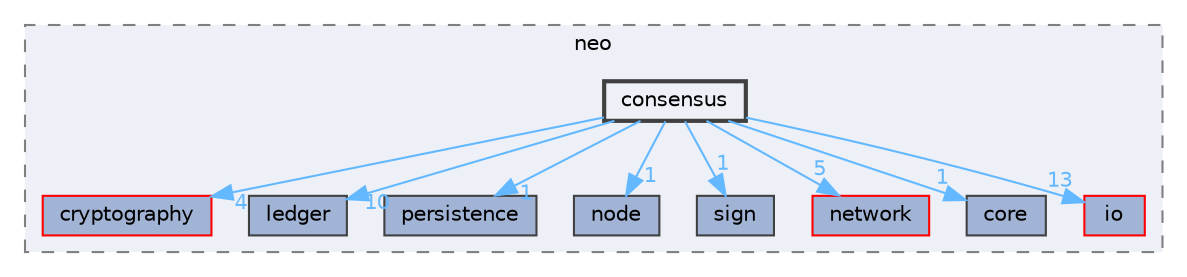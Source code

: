 digraph "include/neo/consensus"
{
 // LATEX_PDF_SIZE
  bgcolor="transparent";
  edge [fontname=Helvetica,fontsize=10,labelfontname=Helvetica,labelfontsize=10];
  node [fontname=Helvetica,fontsize=10,shape=box,height=0.2,width=0.4];
  compound=true
  subgraph clusterdir_8edea8149d7e00842ba8fdc4f4695c6b {
    graph [ bgcolor="#edf0f7", pencolor="grey50", label="neo", fontname=Helvetica,fontsize=10 style="filled,dashed", URL="dir_8edea8149d7e00842ba8fdc4f4695c6b.html",tooltip=""]
  dir_13a601a931e8adce0785ba6498e440f3 [label="cryptography", fillcolor="#a2b4d6", color="red", style="filled", URL="dir_13a601a931e8adce0785ba6498e440f3.html",tooltip=""];
  dir_265785174721d141513467cd49f63251 [label="ledger", fillcolor="#a2b4d6", color="grey25", style="filled", URL="dir_265785174721d141513467cd49f63251.html",tooltip=""];
  dir_37d8e5daf0ea5fe7c879fdd1c39eb55f [label="persistence", fillcolor="#a2b4d6", color="grey25", style="filled", URL="dir_37d8e5daf0ea5fe7c879fdd1c39eb55f.html",tooltip=""];
  dir_6040a20259bcd1eadf9922f62828b8b8 [label="node", fillcolor="#a2b4d6", color="grey25", style="filled", URL="dir_6040a20259bcd1eadf9922f62828b8b8.html",tooltip=""];
  dir_649efbb0da7b963c067db656448dcfaf [label="sign", fillcolor="#a2b4d6", color="grey25", style="filled", URL="dir_649efbb0da7b963c067db656448dcfaf.html",tooltip=""];
  dir_70f7bc972b7ef8396e0400925c4092c0 [label="network", fillcolor="#a2b4d6", color="red", style="filled", URL="dir_70f7bc972b7ef8396e0400925c4092c0.html",tooltip=""];
  dir_7512adf86799035ca2a27394cfceeffe [label="core", fillcolor="#a2b4d6", color="grey25", style="filled", URL="dir_7512adf86799035ca2a27394cfceeffe.html",tooltip=""];
  dir_a46a28fba43bd7a324367dd633ce3fbb [label="io", fillcolor="#a2b4d6", color="red", style="filled", URL="dir_a46a28fba43bd7a324367dd633ce3fbb.html",tooltip=""];
  dir_17f66877bc34a819ec0ab62842670111 [label="consensus", fillcolor="#edf0f7", color="grey25", style="filled,bold", URL="dir_17f66877bc34a819ec0ab62842670111.html",tooltip=""];
  }
  dir_17f66877bc34a819ec0ab62842670111->dir_13a601a931e8adce0785ba6498e440f3 [headlabel="4", labeldistance=1.5 headhref="dir_000006_000012.html" href="dir_000006_000012.html" color="steelblue1" fontcolor="steelblue1"];
  dir_17f66877bc34a819ec0ab62842670111->dir_265785174721d141513467cd49f63251 [headlabel="10", labeldistance=1.5 headhref="dir_000006_000024.html" href="dir_000006_000024.html" color="steelblue1" fontcolor="steelblue1"];
  dir_17f66877bc34a819ec0ab62842670111->dir_37d8e5daf0ea5fe7c879fdd1c39eb55f [headlabel="1", labeldistance=1.5 headhref="dir_000006_000049.html" href="dir_000006_000049.html" color="steelblue1" fontcolor="steelblue1"];
  dir_17f66877bc34a819ec0ab62842670111->dir_6040a20259bcd1eadf9922f62828b8b8 [headlabel="1", labeldistance=1.5 headhref="dir_000006_000042.html" href="dir_000006_000042.html" color="steelblue1" fontcolor="steelblue1"];
  dir_17f66877bc34a819ec0ab62842670111->dir_649efbb0da7b963c067db656448dcfaf [headlabel="1", labeldistance=1.5 headhref="dir_000006_000055.html" href="dir_000006_000055.html" color="steelblue1" fontcolor="steelblue1"];
  dir_17f66877bc34a819ec0ab62842670111->dir_70f7bc972b7ef8396e0400925c4092c0 [headlabel="5", labeldistance=1.5 headhref="dir_000006_000039.html" href="dir_000006_000039.html" color="steelblue1" fontcolor="steelblue1"];
  dir_17f66877bc34a819ec0ab62842670111->dir_7512adf86799035ca2a27394cfceeffe [headlabel="1", labeldistance=1.5 headhref="dir_000006_000010.html" href="dir_000006_000010.html" color="steelblue1" fontcolor="steelblue1"];
  dir_17f66877bc34a819ec0ab62842670111->dir_a46a28fba43bd7a324367dd633ce3fbb [headlabel="13", labeldistance=1.5 headhref="dir_000006_000020.html" href="dir_000006_000020.html" color="steelblue1" fontcolor="steelblue1"];
}
